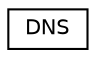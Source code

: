 digraph "Graphical Class Hierarchy"
{
  edge [fontname="Helvetica",fontsize="10",labelfontname="Helvetica",labelfontsize="10"];
  node [fontname="Helvetica",fontsize="10",shape=record];
  rankdir="LR";
  Node1 [label="DNS",height=0.2,width=0.4,color="black", fillcolor="white", style="filled",URL="$dd/dc5/classDNS.html"];
}
